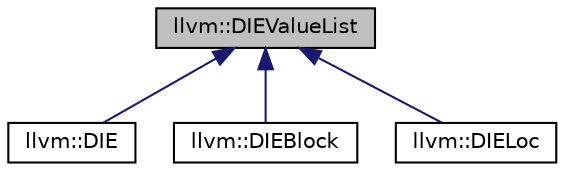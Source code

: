 digraph "llvm::DIEValueList"
{
 // LATEX_PDF_SIZE
  bgcolor="transparent";
  edge [fontname="Helvetica",fontsize="10",labelfontname="Helvetica",labelfontsize="10"];
  node [fontname="Helvetica",fontsize="10",shape="box"];
  Node1 [label="llvm::DIEValueList",height=0.2,width=0.4,color="black", fillcolor="grey75", style="filled", fontcolor="black",tooltip="A list of DIE values."];
  Node1 -> Node2 [dir="back",color="midnightblue",fontsize="10",style="solid",fontname="Helvetica"];
  Node2 [label="llvm::DIE",height=0.2,width=0.4,color="black",URL="$classllvm_1_1DIE.html",tooltip="A structured debug information entry."];
  Node1 -> Node3 [dir="back",color="midnightblue",fontsize="10",style="solid",fontname="Helvetica"];
  Node3 [label="llvm::DIEBlock",height=0.2,width=0.4,color="black",URL="$classllvm_1_1DIEBlock.html",tooltip="DIEBlock - Represents a block of values."];
  Node1 -> Node4 [dir="back",color="midnightblue",fontsize="10",style="solid",fontname="Helvetica"];
  Node4 [label="llvm::DIELoc",height=0.2,width=0.4,color="black",URL="$classllvm_1_1DIELoc.html",tooltip="DIELoc - Represents an expression location."];
}
